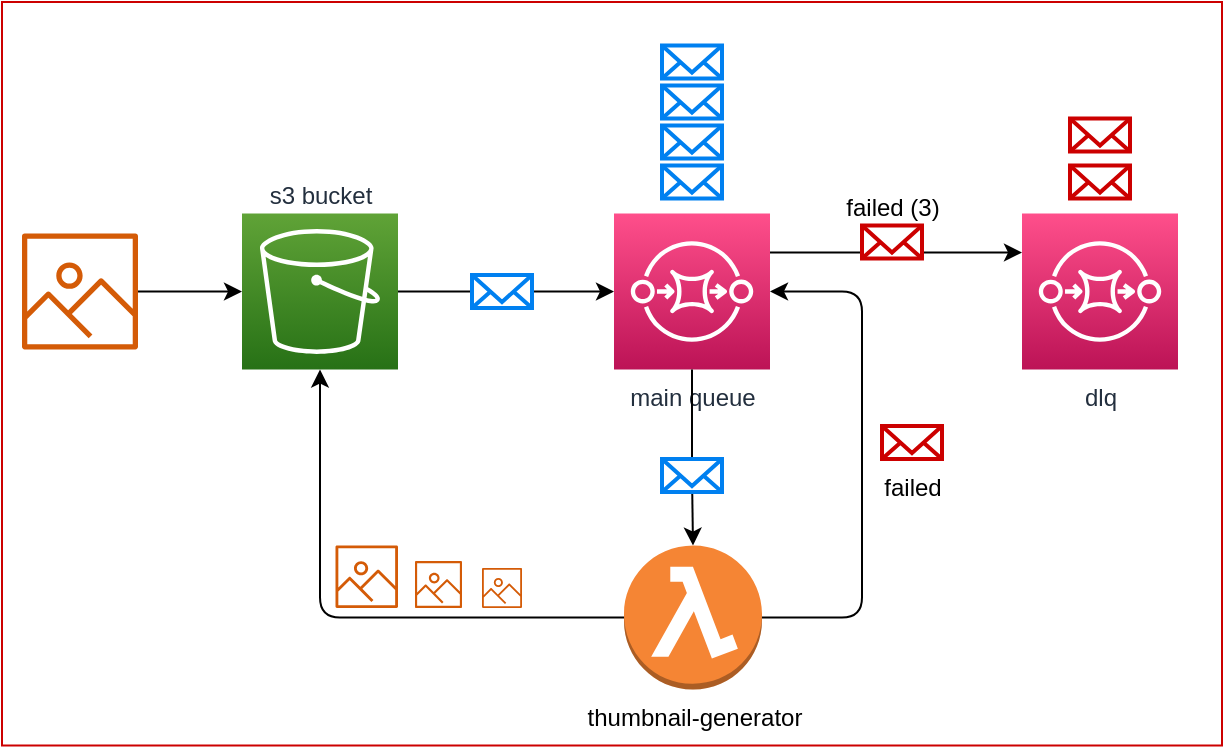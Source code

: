 <mxfile>
    <diagram id="Ad3zWulBMuRWyqtDtQ4u" name="Page-1">
        <mxGraphModel dx="1114" dy="796" grid="1" gridSize="10" guides="1" tooltips="1" connect="1" arrows="1" fold="1" page="1" pageScale="1" pageWidth="850" pageHeight="1100" math="0" shadow="0">
            <root>
                <mxCell id="0"/>
                <mxCell id="1" parent="0"/>
                <mxCell id="48" value="" style="rounded=0;whiteSpace=wrap;html=1;strokeColor=#CC0000;" vertex="1" parent="1">
                    <mxGeometry x="10" y="10" width="610" height="371.75" as="geometry"/>
                </mxCell>
                <mxCell id="7" style="edgeStyle=none;html=1;entryX=0;entryY=0.5;entryDx=0;entryDy=0;entryPerimeter=0;" parent="1" source="2" target="3" edge="1">
                    <mxGeometry relative="1" as="geometry"/>
                </mxCell>
                <mxCell id="2" value="s3 bucket" style="sketch=0;points=[[0,0,0],[0.25,0,0],[0.5,0,0],[0.75,0,0],[1,0,0],[0,1,0],[0.25,1,0],[0.5,1,0],[0.75,1,0],[1,1,0],[0,0.25,0],[0,0.5,0],[0,0.75,0],[1,0.25,0],[1,0.5,0],[1,0.75,0]];outlineConnect=0;fontColor=#232F3E;gradientColor=#60A337;gradientDirection=north;fillColor=#277116;strokeColor=#ffffff;dashed=0;verticalLabelPosition=top;verticalAlign=bottom;align=center;html=1;fontSize=12;fontStyle=0;aspect=fixed;shape=mxgraph.aws4.resourceIcon;resIcon=mxgraph.aws4.s3;labelPosition=center;" parent="1" vertex="1">
                    <mxGeometry x="130" y="115.75" width="78" height="78" as="geometry"/>
                </mxCell>
                <mxCell id="13" style="edgeStyle=none;html=1;entryX=0.5;entryY=0;entryDx=0;entryDy=0;entryPerimeter=0;startArrow=none;" parent="1" source="18" target="4" edge="1">
                    <mxGeometry relative="1" as="geometry"/>
                </mxCell>
                <mxCell id="46" style="edgeStyle=none;html=1;exitX=1;exitY=0.25;exitDx=0;exitDy=0;exitPerimeter=0;entryX=0;entryY=0.25;entryDx=0;entryDy=0;entryPerimeter=0;" edge="1" parent="1" source="3" target="45">
                    <mxGeometry relative="1" as="geometry"/>
                </mxCell>
                <mxCell id="3" value="main queue" style="sketch=0;points=[[0,0,0],[0.25,0,0],[0.5,0,0],[0.75,0,0],[1,0,0],[0,1,0],[0.25,1,0],[0.5,1,0],[0.75,1,0],[1,1,0],[0,0.25,0],[0,0.5,0],[0,0.75,0],[1,0.25,0],[1,0.5,0],[1,0.75,0]];outlineConnect=0;fontColor=#232F3E;gradientColor=#FF4F8B;gradientDirection=north;fillColor=#BC1356;strokeColor=#ffffff;dashed=0;verticalLabelPosition=bottom;verticalAlign=top;align=center;html=1;fontSize=12;fontStyle=0;aspect=fixed;shape=mxgraph.aws4.resourceIcon;resIcon=mxgraph.aws4.sqs;" parent="1" vertex="1">
                    <mxGeometry x="316" y="115.75" width="78" height="78" as="geometry"/>
                </mxCell>
                <mxCell id="17" style="edgeStyle=none;html=1;entryX=0.5;entryY=1;entryDx=0;entryDy=0;entryPerimeter=0;" parent="1" source="4" target="2" edge="1">
                    <mxGeometry relative="1" as="geometry">
                        <Array as="points">
                            <mxPoint x="169" y="317.75"/>
                        </Array>
                    </mxGeometry>
                </mxCell>
                <mxCell id="27" style="edgeStyle=none;html=1;entryX=1;entryY=0.5;entryDx=0;entryDy=0;entryPerimeter=0;" edge="1" parent="1" source="4" target="3">
                    <mxGeometry relative="1" as="geometry">
                        <Array as="points">
                            <mxPoint x="440" y="317.75"/>
                            <mxPoint x="440" y="154.75"/>
                        </Array>
                    </mxGeometry>
                </mxCell>
                <mxCell id="4" value="thumbnail-generator" style="outlineConnect=0;dashed=0;verticalLabelPosition=bottom;verticalAlign=top;align=center;html=1;shape=mxgraph.aws3.lambda_function;fillColor=#F58534;gradientColor=none;" parent="1" vertex="1">
                    <mxGeometry x="321" y="281.75" width="69" height="72" as="geometry"/>
                </mxCell>
                <mxCell id="6" style="edgeStyle=none;html=1;entryX=0;entryY=0.5;entryDx=0;entryDy=0;entryPerimeter=0;" parent="1" source="5" target="2" edge="1">
                    <mxGeometry relative="1" as="geometry"/>
                </mxCell>
                <mxCell id="5" value="" style="sketch=0;outlineConnect=0;fontColor=#232F3E;gradientColor=none;fillColor=#D45B07;strokeColor=none;dashed=0;verticalLabelPosition=bottom;verticalAlign=top;align=center;html=1;fontSize=12;fontStyle=0;aspect=fixed;pointerEvents=1;shape=mxgraph.aws4.container_registry_image;" parent="1" vertex="1">
                    <mxGeometry x="20" y="125.75" width="58" height="58" as="geometry"/>
                </mxCell>
                <mxCell id="8" value="" style="html=1;verticalLabelPosition=bottom;align=center;labelBackgroundColor=#ffffff;verticalAlign=top;strokeWidth=2;strokeColor=#0080F0;shadow=0;dashed=0;shape=mxgraph.ios7.icons.mail;" parent="1" vertex="1">
                    <mxGeometry x="245" y="146.5" width="30" height="16.5" as="geometry"/>
                </mxCell>
                <mxCell id="9" value="" style="html=1;verticalLabelPosition=bottom;align=center;labelBackgroundColor=#ffffff;verticalAlign=top;strokeWidth=2;strokeColor=#0080F0;shadow=0;dashed=0;shape=mxgraph.ios7.icons.mail;" parent="1" vertex="1">
                    <mxGeometry x="340" y="91.75" width="30" height="16.5" as="geometry"/>
                </mxCell>
                <mxCell id="10" value="" style="html=1;verticalLabelPosition=bottom;align=center;labelBackgroundColor=#ffffff;verticalAlign=top;strokeWidth=2;strokeColor=#0080F0;shadow=0;dashed=0;shape=mxgraph.ios7.icons.mail;" parent="1" vertex="1">
                    <mxGeometry x="340" y="71.75" width="30" height="16.5" as="geometry"/>
                </mxCell>
                <mxCell id="11" value="" style="html=1;verticalLabelPosition=bottom;align=center;labelBackgroundColor=#ffffff;verticalAlign=top;strokeWidth=2;strokeColor=#0080F0;shadow=0;dashed=0;shape=mxgraph.ios7.icons.mail;" parent="1" vertex="1">
                    <mxGeometry x="340" y="51.75" width="30" height="16.5" as="geometry"/>
                </mxCell>
                <mxCell id="12" value="" style="html=1;verticalLabelPosition=bottom;align=center;labelBackgroundColor=#ffffff;verticalAlign=top;strokeWidth=2;strokeColor=#0080F0;shadow=0;dashed=0;shape=mxgraph.ios7.icons.mail;" parent="1" vertex="1">
                    <mxGeometry x="340" y="31.75" width="30" height="16.5" as="geometry"/>
                </mxCell>
                <mxCell id="14" value="" style="sketch=0;outlineConnect=0;fontColor=#232F3E;gradientColor=none;fillColor=#D45B07;strokeColor=none;dashed=0;verticalLabelPosition=bottom;verticalAlign=top;align=center;html=1;fontSize=12;fontStyle=0;aspect=fixed;pointerEvents=1;shape=mxgraph.aws4.container_registry_image;" parent="1" vertex="1">
                    <mxGeometry x="176.75" y="281.75" width="31.25" height="31.25" as="geometry"/>
                </mxCell>
                <mxCell id="15" value="" style="sketch=0;outlineConnect=0;fontColor=#232F3E;gradientColor=none;fillColor=#D45B07;strokeColor=none;dashed=0;verticalLabelPosition=bottom;verticalAlign=top;align=center;html=1;fontSize=12;fontStyle=0;aspect=fixed;pointerEvents=1;shape=mxgraph.aws4.container_registry_image;" parent="1" vertex="1">
                    <mxGeometry x="216.5" y="289.5" width="23.5" height="23.5" as="geometry"/>
                </mxCell>
                <mxCell id="16" value="" style="sketch=0;outlineConnect=0;fontColor=#232F3E;gradientColor=none;fillColor=#D45B07;strokeColor=none;dashed=0;verticalLabelPosition=bottom;verticalAlign=top;align=center;html=1;fontSize=12;fontStyle=0;aspect=fixed;pointerEvents=1;shape=mxgraph.aws4.container_registry_image;" parent="1" vertex="1">
                    <mxGeometry x="250" y="293" width="20" height="20" as="geometry"/>
                </mxCell>
                <mxCell id="25" value="failed" style="html=1;verticalLabelPosition=bottom;align=center;labelBackgroundColor=#ffffff;verticalAlign=top;strokeWidth=2;strokeColor=#CC0000;shadow=0;dashed=0;shape=mxgraph.ios7.icons.mail;" vertex="1" parent="1">
                    <mxGeometry x="450" y="222" width="30" height="16.5" as="geometry"/>
                </mxCell>
                <mxCell id="28" value="" style="edgeStyle=none;html=1;entryX=0.5;entryY=0;entryDx=0;entryDy=0;entryPerimeter=0;endArrow=none;" edge="1" parent="1" source="3" target="18">
                    <mxGeometry relative="1" as="geometry">
                        <mxPoint x="355.154" y="193.75" as="sourcePoint"/>
                        <mxPoint x="355.5" y="281.75" as="targetPoint"/>
                    </mxGeometry>
                </mxCell>
                <mxCell id="18" value="" style="html=1;verticalLabelPosition=bottom;align=center;labelBackgroundColor=#ffffff;verticalAlign=top;strokeWidth=2;strokeColor=#0080F0;shadow=0;dashed=0;shape=mxgraph.ios7.icons.mail;" parent="1" vertex="1">
                    <mxGeometry x="340" y="238.5" width="30" height="16.5" as="geometry"/>
                </mxCell>
                <mxCell id="34" value="failed (3)" style="html=1;verticalLabelPosition=top;align=center;labelBackgroundColor=#ffffff;verticalAlign=bottom;strokeWidth=2;strokeColor=#CC0000;shadow=0;dashed=0;shape=mxgraph.ios7.icons.mail;labelPosition=center;" vertex="1" parent="1">
                    <mxGeometry x="440" y="121.75" width="30" height="16.5" as="geometry"/>
                </mxCell>
                <mxCell id="43" value="" style="html=1;verticalLabelPosition=bottom;align=center;labelBackgroundColor=#ffffff;verticalAlign=top;strokeWidth=2;strokeColor=#CC0000;shadow=0;dashed=0;shape=mxgraph.ios7.icons.mail;" vertex="1" parent="1">
                    <mxGeometry x="544" y="91.75" width="30" height="16.5" as="geometry"/>
                </mxCell>
                <mxCell id="44" value="" style="html=1;verticalLabelPosition=bottom;align=center;labelBackgroundColor=#ffffff;verticalAlign=top;strokeWidth=2;strokeColor=#CC0000;shadow=0;dashed=0;shape=mxgraph.ios7.icons.mail;" vertex="1" parent="1">
                    <mxGeometry x="544" y="68.25" width="30" height="16.5" as="geometry"/>
                </mxCell>
                <mxCell id="45" value="dlq" style="sketch=0;points=[[0,0,0],[0.25,0,0],[0.5,0,0],[0.75,0,0],[1,0,0],[0,1,0],[0.25,1,0],[0.5,1,0],[0.75,1,0],[1,1,0],[0,0.25,0],[0,0.5,0],[0,0.75,0],[1,0.25,0],[1,0.5,0],[1,0.75,0]];outlineConnect=0;fontColor=#232F3E;gradientColor=#FF4F8B;gradientDirection=north;fillColor=#BC1356;strokeColor=#ffffff;dashed=0;verticalLabelPosition=bottom;verticalAlign=top;align=center;html=1;fontSize=12;fontStyle=0;aspect=fixed;shape=mxgraph.aws4.resourceIcon;resIcon=mxgraph.aws4.sqs;" vertex="1" parent="1">
                    <mxGeometry x="520" y="115.75" width="78" height="78" as="geometry"/>
                </mxCell>
            </root>
        </mxGraphModel>
    </diagram>
</mxfile>
